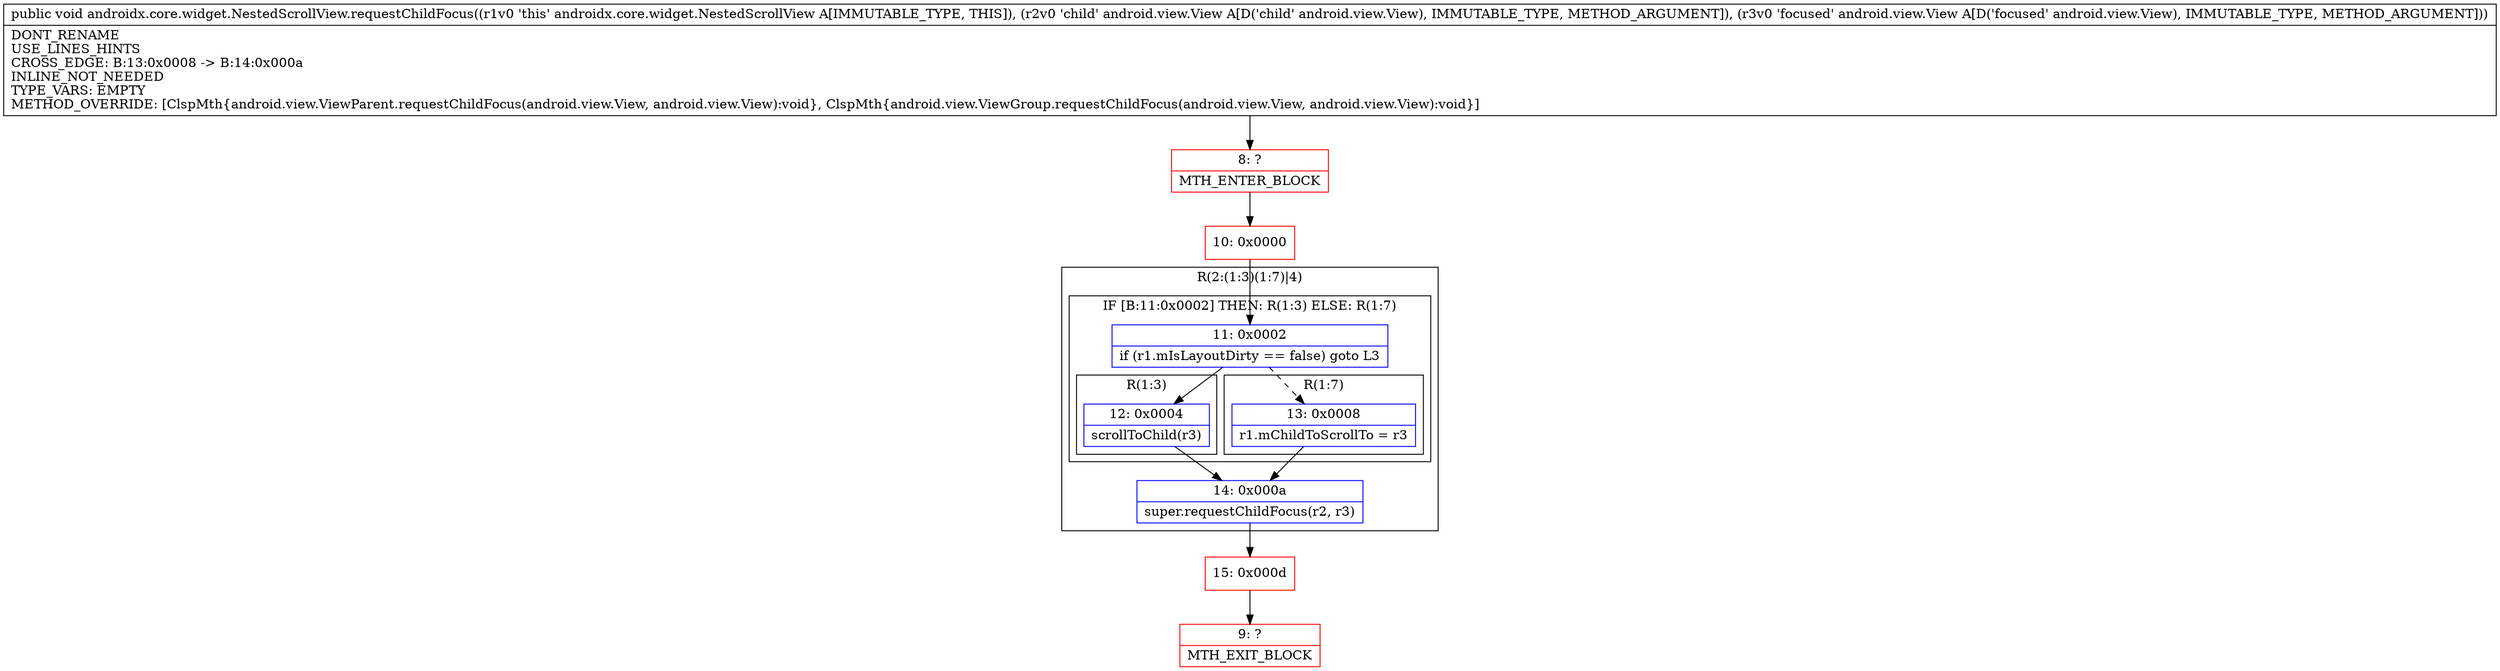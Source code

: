 digraph "CFG forandroidx.core.widget.NestedScrollView.requestChildFocus(Landroid\/view\/View;Landroid\/view\/View;)V" {
subgraph cluster_Region_1252435331 {
label = "R(2:(1:3)(1:7)|4)";
node [shape=record,color=blue];
subgraph cluster_IfRegion_434375582 {
label = "IF [B:11:0x0002] THEN: R(1:3) ELSE: R(1:7)";
node [shape=record,color=blue];
Node_11 [shape=record,label="{11\:\ 0x0002|if (r1.mIsLayoutDirty == false) goto L3\l}"];
subgraph cluster_Region_1573572858 {
label = "R(1:3)";
node [shape=record,color=blue];
Node_12 [shape=record,label="{12\:\ 0x0004|scrollToChild(r3)\l}"];
}
subgraph cluster_Region_1697489023 {
label = "R(1:7)";
node [shape=record,color=blue];
Node_13 [shape=record,label="{13\:\ 0x0008|r1.mChildToScrollTo = r3\l}"];
}
}
Node_14 [shape=record,label="{14\:\ 0x000a|super.requestChildFocus(r2, r3)\l}"];
}
Node_8 [shape=record,color=red,label="{8\:\ ?|MTH_ENTER_BLOCK\l}"];
Node_10 [shape=record,color=red,label="{10\:\ 0x0000}"];
Node_15 [shape=record,color=red,label="{15\:\ 0x000d}"];
Node_9 [shape=record,color=red,label="{9\:\ ?|MTH_EXIT_BLOCK\l}"];
MethodNode[shape=record,label="{public void androidx.core.widget.NestedScrollView.requestChildFocus((r1v0 'this' androidx.core.widget.NestedScrollView A[IMMUTABLE_TYPE, THIS]), (r2v0 'child' android.view.View A[D('child' android.view.View), IMMUTABLE_TYPE, METHOD_ARGUMENT]), (r3v0 'focused' android.view.View A[D('focused' android.view.View), IMMUTABLE_TYPE, METHOD_ARGUMENT]))  | DONT_RENAME\lUSE_LINES_HINTS\lCROSS_EDGE: B:13:0x0008 \-\> B:14:0x000a\lINLINE_NOT_NEEDED\lTYPE_VARS: EMPTY\lMETHOD_OVERRIDE: [ClspMth\{android.view.ViewParent.requestChildFocus(android.view.View, android.view.View):void\}, ClspMth\{android.view.ViewGroup.requestChildFocus(android.view.View, android.view.View):void\}]\l}"];
MethodNode -> Node_8;Node_11 -> Node_12;
Node_11 -> Node_13[style=dashed];
Node_12 -> Node_14;
Node_13 -> Node_14;
Node_14 -> Node_15;
Node_8 -> Node_10;
Node_10 -> Node_11;
Node_15 -> Node_9;
}

